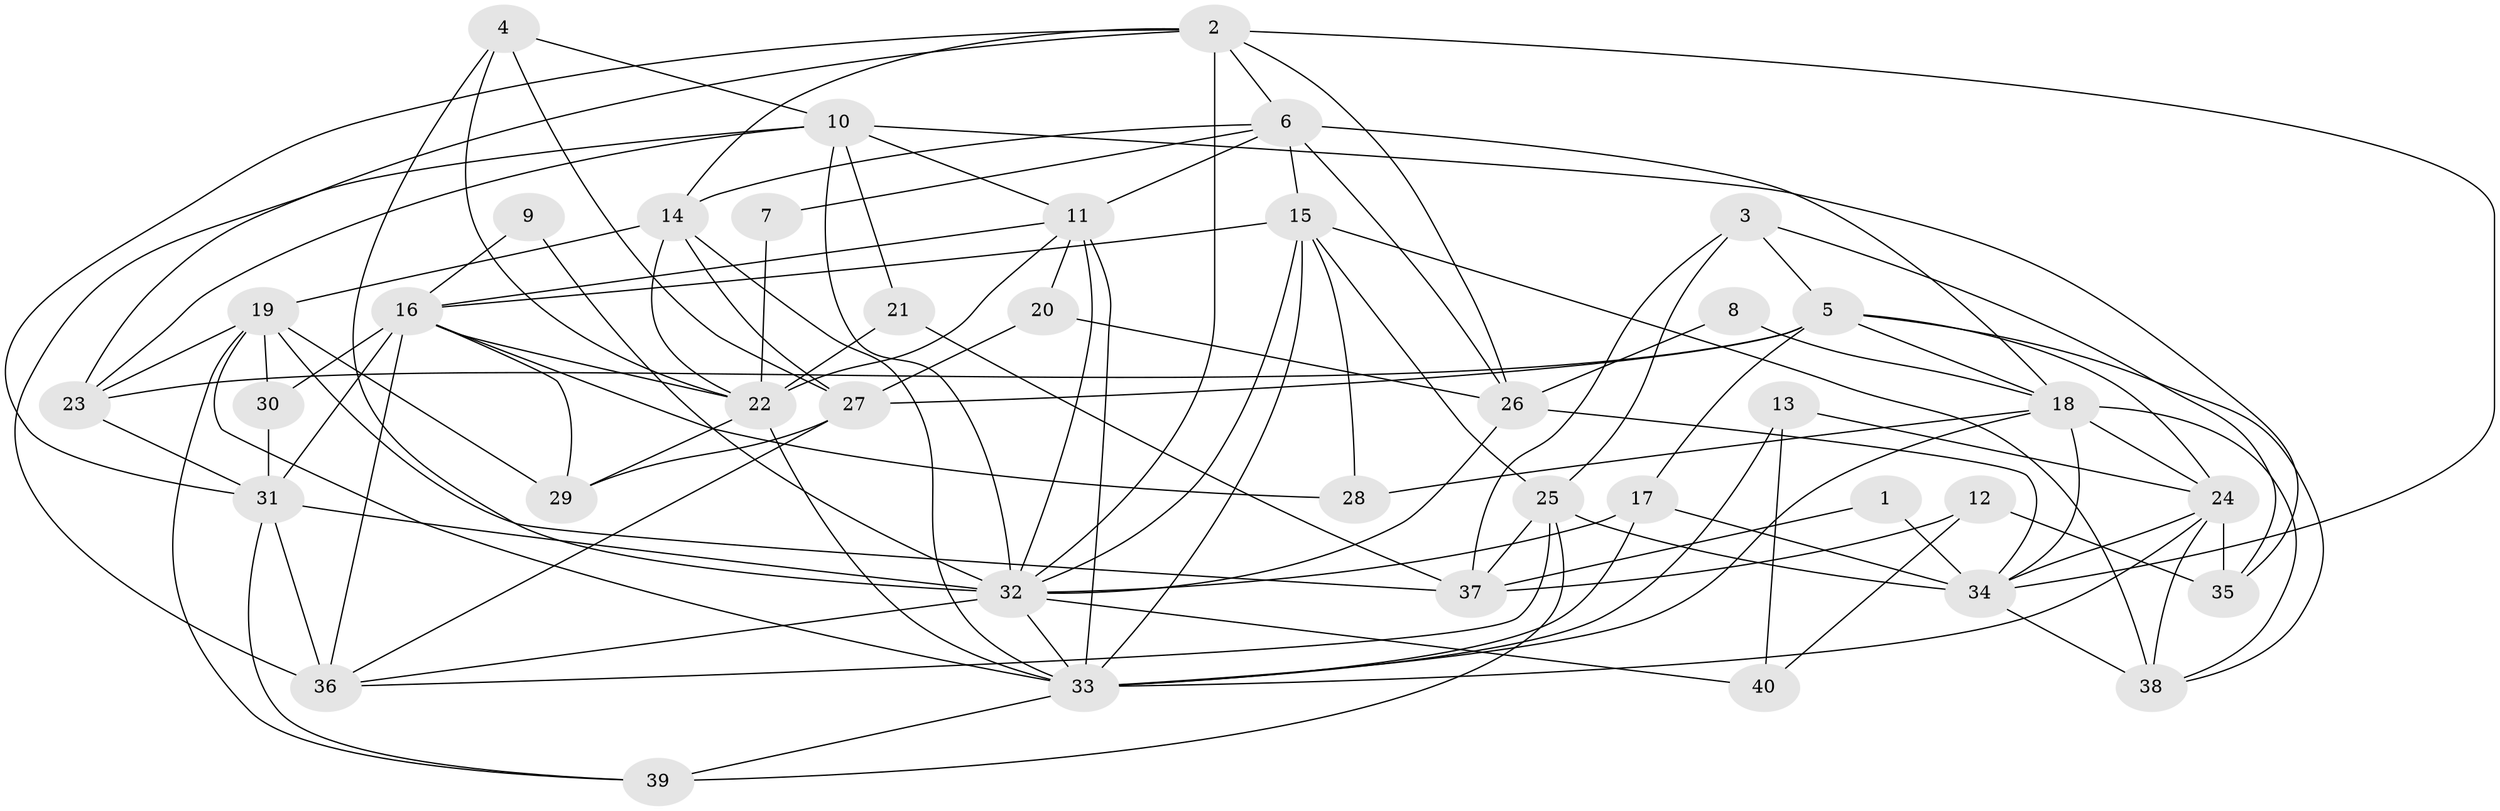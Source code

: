 // original degree distribution, {4: 0.3924050632911392, 2: 0.1518987341772152, 3: 0.16455696202531644, 7: 0.0379746835443038, 5: 0.1518987341772152, 6: 0.10126582278481013}
// Generated by graph-tools (version 1.1) at 2025/26/03/09/25 03:26:18]
// undirected, 40 vertices, 109 edges
graph export_dot {
graph [start="1"]
  node [color=gray90,style=filled];
  1;
  2;
  3;
  4;
  5;
  6;
  7;
  8;
  9;
  10;
  11;
  12;
  13;
  14;
  15;
  16;
  17;
  18;
  19;
  20;
  21;
  22;
  23;
  24;
  25;
  26;
  27;
  28;
  29;
  30;
  31;
  32;
  33;
  34;
  35;
  36;
  37;
  38;
  39;
  40;
  1 -- 34 [weight=1.0];
  1 -- 37 [weight=1.0];
  2 -- 6 [weight=1.0];
  2 -- 14 [weight=1.0];
  2 -- 23 [weight=1.0];
  2 -- 26 [weight=1.0];
  2 -- 31 [weight=1.0];
  2 -- 32 [weight=1.0];
  2 -- 34 [weight=1.0];
  3 -- 5 [weight=1.0];
  3 -- 25 [weight=1.0];
  3 -- 35 [weight=1.0];
  3 -- 37 [weight=1.0];
  4 -- 10 [weight=1.0];
  4 -- 22 [weight=1.0];
  4 -- 27 [weight=1.0];
  4 -- 32 [weight=1.0];
  5 -- 17 [weight=1.0];
  5 -- 18 [weight=1.0];
  5 -- 23 [weight=1.0];
  5 -- 24 [weight=1.0];
  5 -- 27 [weight=1.0];
  5 -- 38 [weight=1.0];
  6 -- 7 [weight=1.0];
  6 -- 11 [weight=1.0];
  6 -- 14 [weight=2.0];
  6 -- 15 [weight=2.0];
  6 -- 18 [weight=1.0];
  6 -- 26 [weight=1.0];
  7 -- 22 [weight=1.0];
  8 -- 18 [weight=1.0];
  8 -- 26 [weight=1.0];
  9 -- 16 [weight=1.0];
  9 -- 32 [weight=2.0];
  10 -- 11 [weight=1.0];
  10 -- 21 [weight=1.0];
  10 -- 23 [weight=1.0];
  10 -- 32 [weight=1.0];
  10 -- 35 [weight=1.0];
  10 -- 36 [weight=1.0];
  11 -- 16 [weight=1.0];
  11 -- 20 [weight=1.0];
  11 -- 22 [weight=1.0];
  11 -- 32 [weight=2.0];
  11 -- 33 [weight=1.0];
  12 -- 35 [weight=1.0];
  12 -- 37 [weight=2.0];
  12 -- 40 [weight=1.0];
  13 -- 24 [weight=1.0];
  13 -- 33 [weight=1.0];
  13 -- 40 [weight=1.0];
  14 -- 19 [weight=1.0];
  14 -- 22 [weight=1.0];
  14 -- 27 [weight=1.0];
  14 -- 33 [weight=1.0];
  15 -- 16 [weight=1.0];
  15 -- 25 [weight=1.0];
  15 -- 28 [weight=1.0];
  15 -- 32 [weight=1.0];
  15 -- 33 [weight=1.0];
  15 -- 38 [weight=1.0];
  16 -- 22 [weight=1.0];
  16 -- 28 [weight=1.0];
  16 -- 29 [weight=1.0];
  16 -- 30 [weight=1.0];
  16 -- 31 [weight=1.0];
  16 -- 36 [weight=1.0];
  17 -- 32 [weight=1.0];
  17 -- 33 [weight=1.0];
  17 -- 34 [weight=1.0];
  18 -- 24 [weight=1.0];
  18 -- 28 [weight=1.0];
  18 -- 33 [weight=1.0];
  18 -- 34 [weight=1.0];
  18 -- 38 [weight=1.0];
  19 -- 23 [weight=1.0];
  19 -- 29 [weight=1.0];
  19 -- 30 [weight=1.0];
  19 -- 33 [weight=1.0];
  19 -- 37 [weight=1.0];
  19 -- 39 [weight=1.0];
  20 -- 26 [weight=1.0];
  20 -- 27 [weight=1.0];
  21 -- 22 [weight=1.0];
  21 -- 37 [weight=1.0];
  22 -- 29 [weight=1.0];
  22 -- 33 [weight=1.0];
  23 -- 31 [weight=1.0];
  24 -- 33 [weight=1.0];
  24 -- 34 [weight=1.0];
  24 -- 35 [weight=1.0];
  24 -- 38 [weight=1.0];
  25 -- 34 [weight=1.0];
  25 -- 36 [weight=1.0];
  25 -- 37 [weight=1.0];
  25 -- 39 [weight=1.0];
  26 -- 32 [weight=1.0];
  26 -- 34 [weight=2.0];
  27 -- 29 [weight=1.0];
  27 -- 36 [weight=1.0];
  30 -- 31 [weight=1.0];
  31 -- 32 [weight=1.0];
  31 -- 36 [weight=3.0];
  31 -- 39 [weight=1.0];
  32 -- 33 [weight=1.0];
  32 -- 36 [weight=1.0];
  32 -- 40 [weight=1.0];
  33 -- 39 [weight=1.0];
  34 -- 38 [weight=1.0];
}
